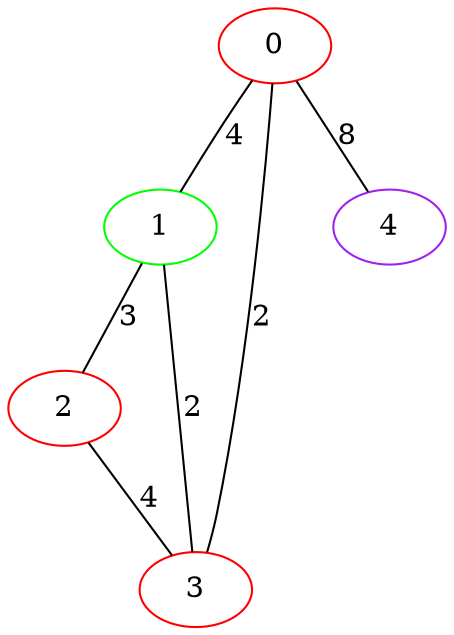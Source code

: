 graph "" {
0 [color=red, weight=1];
1 [color=green, weight=2];
2 [color=red, weight=1];
3 [color=red, weight=1];
4 [color=purple, weight=4];
0 -- 1  [key=0, label=4];
0 -- 3  [key=0, label=2];
0 -- 4  [key=0, label=8];
1 -- 2  [key=0, label=3];
1 -- 3  [key=0, label=2];
2 -- 3  [key=0, label=4];
}
